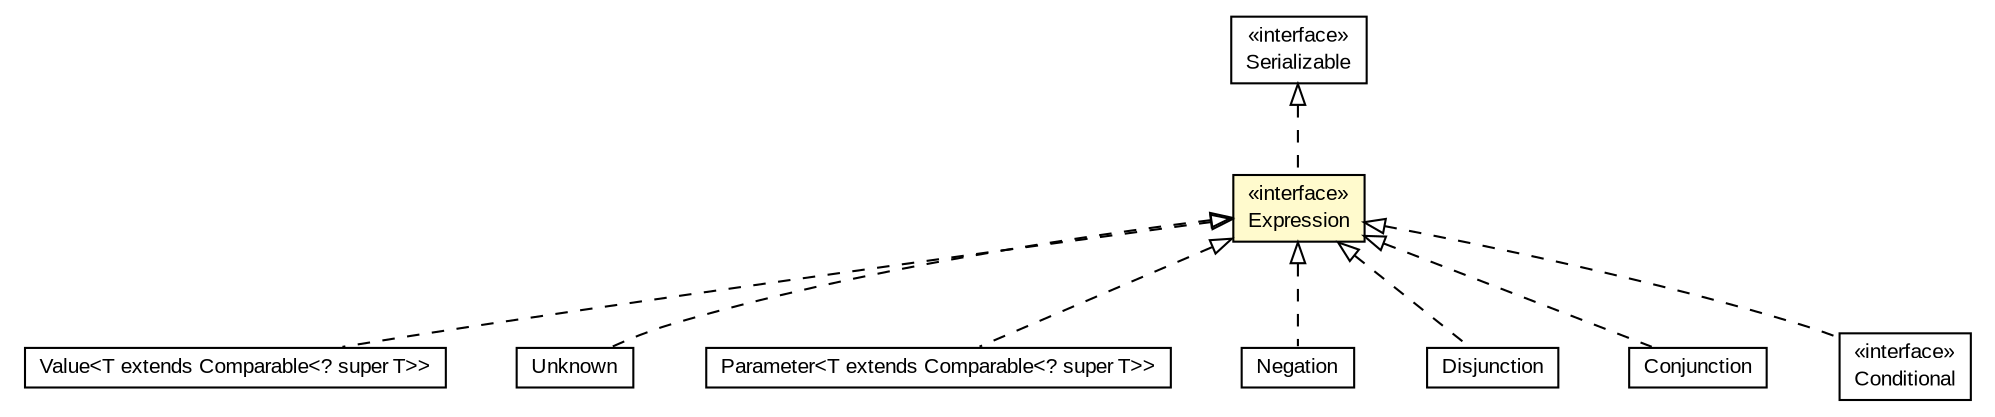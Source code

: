 #!/usr/local/bin/dot
#
# Class diagram 
# Generated by UMLGraph version 5.3 (http://www.umlgraph.org/)
#

digraph G {
	edge [fontname="arial",fontsize=10,labelfontname="arial",labelfontsize=10];
	node [fontname="arial",fontsize=10,shape=plaintext];
	nodesep=0.25;
	ranksep=0.5;
	// context.arch.intelligibility.expression.Value<T extends java.lang.Comparable<? super T>>
	c63356 [label=<<table title="context.arch.intelligibility.expression.Value" border="0" cellborder="1" cellspacing="0" cellpadding="2" port="p" href="./Value.html">
		<tr><td><table border="0" cellspacing="0" cellpadding="1">
<tr><td align="center" balign="center"> Value&lt;T extends Comparable&lt;? super T&gt;&gt; </td></tr>
		</table></td></tr>
		</table>>, fontname="arial", fontcolor="black", fontsize=10.0];
	// context.arch.intelligibility.expression.Unknown
	c63357 [label=<<table title="context.arch.intelligibility.expression.Unknown" border="0" cellborder="1" cellspacing="0" cellpadding="2" port="p" href="./Unknown.html">
		<tr><td><table border="0" cellspacing="0" cellpadding="1">
<tr><td align="center" balign="center"> Unknown </td></tr>
		</table></td></tr>
		</table>>, fontname="arial", fontcolor="black", fontsize=10.0];
	// context.arch.intelligibility.expression.Parameter<T extends java.lang.Comparable<? super T>>
	c63358 [label=<<table title="context.arch.intelligibility.expression.Parameter" border="0" cellborder="1" cellspacing="0" cellpadding="2" port="p" href="./Parameter.html">
		<tr><td><table border="0" cellspacing="0" cellpadding="1">
<tr><td align="center" balign="center"> Parameter&lt;T extends Comparable&lt;? super T&gt;&gt; </td></tr>
		</table></td></tr>
		</table>>, fontname="arial", fontcolor="black", fontsize=10.0];
	// context.arch.intelligibility.expression.Negation
	c63359 [label=<<table title="context.arch.intelligibility.expression.Negation" border="0" cellborder="1" cellspacing="0" cellpadding="2" port="p" href="./Negation.html">
		<tr><td><table border="0" cellspacing="0" cellpadding="1">
<tr><td align="center" balign="center"> Negation </td></tr>
		</table></td></tr>
		</table>>, fontname="arial", fontcolor="black", fontsize=10.0];
	// context.arch.intelligibility.expression.Expression
	c63361 [label=<<table title="context.arch.intelligibility.expression.Expression" border="0" cellborder="1" cellspacing="0" cellpadding="2" port="p" bgcolor="lemonChiffon" href="./Expression.html">
		<tr><td><table border="0" cellspacing="0" cellpadding="1">
<tr><td align="center" balign="center"> &#171;interface&#187; </td></tr>
<tr><td align="center" balign="center"> Expression </td></tr>
		</table></td></tr>
		</table>>, fontname="arial", fontcolor="black", fontsize=10.0];
	// context.arch.intelligibility.expression.Disjunction
	c63362 [label=<<table title="context.arch.intelligibility.expression.Disjunction" border="0" cellborder="1" cellspacing="0" cellpadding="2" port="p" href="./Disjunction.html">
		<tr><td><table border="0" cellspacing="0" cellpadding="1">
<tr><td align="center" balign="center"> Disjunction </td></tr>
		</table></td></tr>
		</table>>, fontname="arial", fontcolor="black", fontsize=10.0];
	// context.arch.intelligibility.expression.Conjunction
	c63363 [label=<<table title="context.arch.intelligibility.expression.Conjunction" border="0" cellborder="1" cellspacing="0" cellpadding="2" port="p" href="./Conjunction.html">
		<tr><td><table border="0" cellspacing="0" cellpadding="1">
<tr><td align="center" balign="center"> Conjunction </td></tr>
		</table></td></tr>
		</table>>, fontname="arial", fontcolor="black", fontsize=10.0];
	// context.arch.intelligibility.expression.Conditional
	c63364 [label=<<table title="context.arch.intelligibility.expression.Conditional" border="0" cellborder="1" cellspacing="0" cellpadding="2" port="p" href="./Conditional.html">
		<tr><td><table border="0" cellspacing="0" cellpadding="1">
<tr><td align="center" balign="center"> &#171;interface&#187; </td></tr>
<tr><td align="center" balign="center"> Conditional </td></tr>
		</table></td></tr>
		</table>>, fontname="arial", fontcolor="black", fontsize=10.0];
	//context.arch.intelligibility.expression.Value<T extends java.lang.Comparable<? super T>> implements context.arch.intelligibility.expression.Expression
	c63361:p -> c63356:p [dir=back,arrowtail=empty,style=dashed];
	//context.arch.intelligibility.expression.Unknown implements context.arch.intelligibility.expression.Expression
	c63361:p -> c63357:p [dir=back,arrowtail=empty,style=dashed];
	//context.arch.intelligibility.expression.Parameter<T extends java.lang.Comparable<? super T>> implements context.arch.intelligibility.expression.Expression
	c63361:p -> c63358:p [dir=back,arrowtail=empty,style=dashed];
	//context.arch.intelligibility.expression.Negation implements context.arch.intelligibility.expression.Expression
	c63361:p -> c63359:p [dir=back,arrowtail=empty,style=dashed];
	//context.arch.intelligibility.expression.Expression implements java.io.Serializable
	c63629:p -> c63361:p [dir=back,arrowtail=empty,style=dashed];
	//context.arch.intelligibility.expression.Disjunction implements context.arch.intelligibility.expression.Expression
	c63361:p -> c63362:p [dir=back,arrowtail=empty,style=dashed];
	//context.arch.intelligibility.expression.Conjunction implements context.arch.intelligibility.expression.Expression
	c63361:p -> c63363:p [dir=back,arrowtail=empty,style=dashed];
	//context.arch.intelligibility.expression.Conditional implements context.arch.intelligibility.expression.Expression
	c63361:p -> c63364:p [dir=back,arrowtail=empty,style=dashed];
	// java.io.Serializable
	c63629 [label=<<table title="java.io.Serializable" border="0" cellborder="1" cellspacing="0" cellpadding="2" port="p" href="http://java.sun.com/j2se/1.4.2/docs/api/java/io/Serializable.html">
		<tr><td><table border="0" cellspacing="0" cellpadding="1">
<tr><td align="center" balign="center"> &#171;interface&#187; </td></tr>
<tr><td align="center" balign="center"> Serializable </td></tr>
		</table></td></tr>
		</table>>, fontname="arial", fontcolor="black", fontsize=10.0];
}

